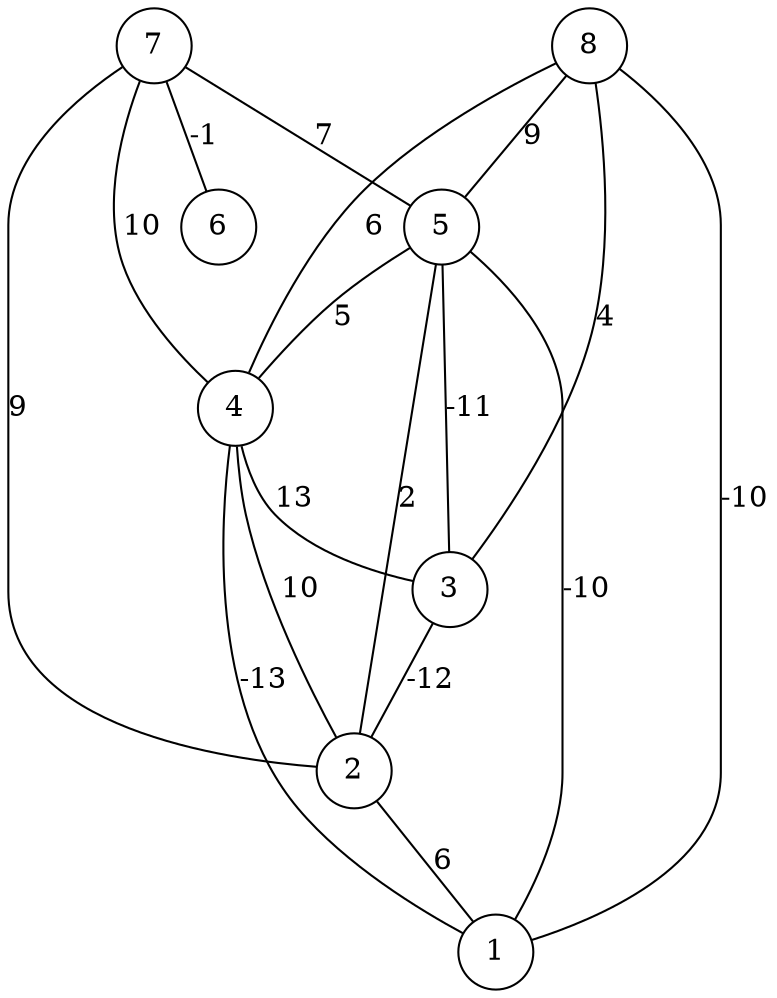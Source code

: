 graph { 
	 fontname="Helvetica,Arial,sans-serif" 
	 node [shape = circle]; 
	 8 -- 1 [label = "-10"];
	 8 -- 3 [label = "4"];
	 8 -- 4 [label = "6"];
	 8 -- 5 [label = "9"];
	 7 -- 2 [label = "9"];
	 7 -- 4 [label = "10"];
	 7 -- 5 [label = "7"];
	 7 -- 6 [label = "-1"];
	 5 -- 1 [label = "-10"];
	 5 -- 2 [label = "2"];
	 5 -- 3 [label = "-11"];
	 5 -- 4 [label = "5"];
	 4 -- 1 [label = "-13"];
	 4 -- 2 [label = "10"];
	 4 -- 3 [label = "13"];
	 3 -- 2 [label = "-12"];
	 2 -- 1 [label = "6"];
	 1;
	 2;
	 3;
	 4;
	 5;
	 6;
	 7;
	 8;
}
